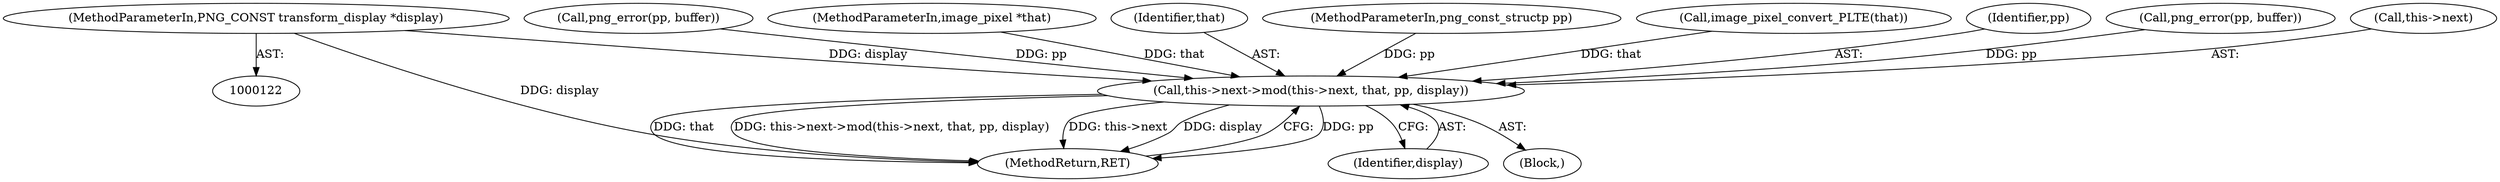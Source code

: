 digraph "1_Android_9d4853418ab2f754c2b63e091c29c5529b8b86ca_77@pointer" {
"1000126" [label="(MethodParameterIn,PNG_CONST transform_display *display)"];
"1001216" [label="(Call,this->next->mod(this->next, that, pp, display))"];
"1000639" [label="(Call,png_error(pp, buffer))"];
"1001223" [label="(MethodReturn,RET)"];
"1000124" [label="(MethodParameterIn,image_pixel *that)"];
"1001216" [label="(Call,this->next->mod(this->next, that, pp, display))"];
"1001220" [label="(Identifier,that)"];
"1000125" [label="(MethodParameterIn,png_const_structp pp)"];
"1000145" [label="(Call,image_pixel_convert_PLTE(that))"];
"1000126" [label="(MethodParameterIn,PNG_CONST transform_display *display)"];
"1001222" [label="(Identifier,display)"];
"1001221" [label="(Identifier,pp)"];
"1001123" [label="(Call,png_error(pp, buffer))"];
"1001217" [label="(Call,this->next)"];
"1000127" [label="(Block,)"];
"1000126" -> "1000122"  [label="AST: "];
"1000126" -> "1001223"  [label="DDG: display"];
"1000126" -> "1001216"  [label="DDG: display"];
"1001216" -> "1000127"  [label="AST: "];
"1001216" -> "1001222"  [label="CFG: "];
"1001217" -> "1001216"  [label="AST: "];
"1001220" -> "1001216"  [label="AST: "];
"1001221" -> "1001216"  [label="AST: "];
"1001222" -> "1001216"  [label="AST: "];
"1001223" -> "1001216"  [label="CFG: "];
"1001216" -> "1001223"  [label="DDG: pp"];
"1001216" -> "1001223"  [label="DDG: that"];
"1001216" -> "1001223"  [label="DDG: this->next->mod(this->next, that, pp, display)"];
"1001216" -> "1001223"  [label="DDG: this->next"];
"1001216" -> "1001223"  [label="DDG: display"];
"1000145" -> "1001216"  [label="DDG: that"];
"1000124" -> "1001216"  [label="DDG: that"];
"1000639" -> "1001216"  [label="DDG: pp"];
"1001123" -> "1001216"  [label="DDG: pp"];
"1000125" -> "1001216"  [label="DDG: pp"];
}
